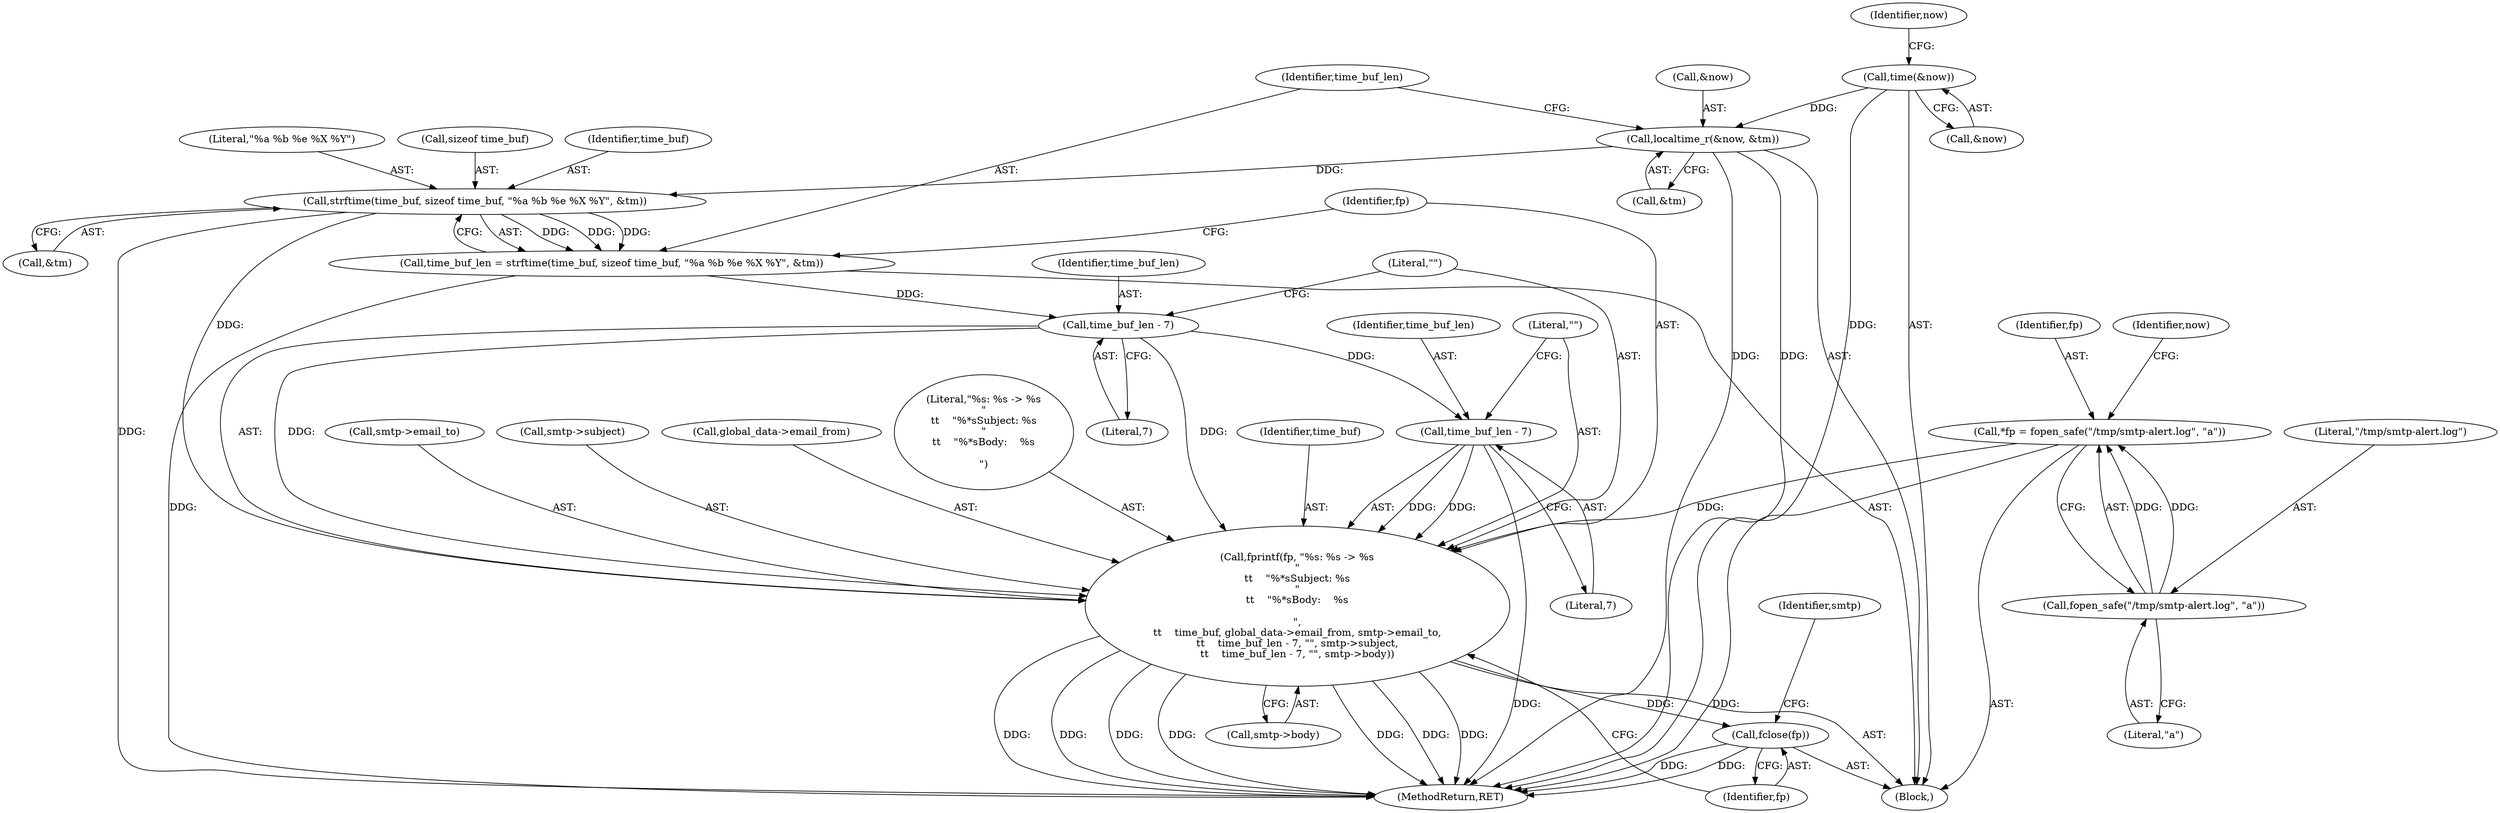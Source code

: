 digraph "0_keepalived_04f2d32871bb3b11d7dc024039952f2fe2750306_1@API" {
"1000130" [label="(Call,fprintf(fp, \"%s: %s -> %s\n\"\n\t\t    \"%*sSubject: %s\n\"\n\t\t    \"%*sBody:    %s\n\n\",\n\t\t    time_buf, global_data->email_from, smtp->email_to,\n\t\t    time_buf_len - 7, \"\", smtp->subject,\n\t\t    time_buf_len - 7, \"\", smtp->body))"];
"1000104" [label="(Call,*fp = fopen_safe(\"/tmp/smtp-alert.log\", \"a\"))"];
"1000106" [label="(Call,fopen_safe(\"/tmp/smtp-alert.log\", \"a\"))"];
"1000123" [label="(Call,strftime(time_buf, sizeof time_buf, \"%a %b %e %X %Y\", &tm))"];
"1000116" [label="(Call,localtime_r(&now, &tm))"];
"1000113" [label="(Call,time(&now))"];
"1000140" [label="(Call,time_buf_len - 7)"];
"1000121" [label="(Call,time_buf_len = strftime(time_buf, sizeof time_buf, \"%a %b %e %X %Y\", &tm))"];
"1000147" [label="(Call,time_buf_len - 7)"];
"1000154" [label="(Call,fclose(fp))"];
"1000105" [label="(Identifier,fp)"];
"1000130" [label="(Call,fprintf(fp, \"%s: %s -> %s\n\"\n\t\t    \"%*sSubject: %s\n\"\n\t\t    \"%*sBody:    %s\n\n\",\n\t\t    time_buf, global_data->email_from, smtp->email_to,\n\t\t    time_buf_len - 7, \"\", smtp->subject,\n\t\t    time_buf_len - 7, \"\", smtp->body))"];
"1000123" [label="(Call,strftime(time_buf, sizeof time_buf, \"%a %b %e %X %Y\", &tm))"];
"1000113" [label="(Call,time(&now))"];
"1000131" [label="(Identifier,fp)"];
"1000140" [label="(Call,time_buf_len - 7)"];
"1000142" [label="(Literal,7)"];
"1000115" [label="(Identifier,now)"];
"1000119" [label="(Call,&tm)"];
"1000137" [label="(Call,smtp->email_to)"];
"1000150" [label="(Literal,\"\")"];
"1000155" [label="(Identifier,fp)"];
"1000122" [label="(Identifier,time_buf_len)"];
"1000144" [label="(Call,smtp->subject)"];
"1000124" [label="(Identifier,time_buf)"];
"1000143" [label="(Literal,\"\")"];
"1000147" [label="(Call,time_buf_len - 7)"];
"1000114" [label="(Call,&now)"];
"1000134" [label="(Call,global_data->email_from)"];
"1000116" [label="(Call,localtime_r(&now, &tm))"];
"1000127" [label="(Literal,\"%a %b %e %X %Y\")"];
"1000118" [label="(Identifier,now)"];
"1000148" [label="(Identifier,time_buf_len)"];
"1000125" [label="(Call,sizeof time_buf)"];
"1000132" [label="(Literal,\"%s: %s -> %s\n\"\n\t\t    \"%*sSubject: %s\n\"\n\t\t    \"%*sBody:    %s\n\n\")"];
"1000117" [label="(Call,&now)"];
"1000108" [label="(Literal,\"a\")"];
"1000157" [label="(Identifier,smtp)"];
"1000128" [label="(Call,&tm)"];
"1000158" [label="(MethodReturn,RET)"];
"1000106" [label="(Call,fopen_safe(\"/tmp/smtp-alert.log\", \"a\"))"];
"1000149" [label="(Literal,7)"];
"1000151" [label="(Call,smtp->body)"];
"1000141" [label="(Identifier,time_buf_len)"];
"1000107" [label="(Literal,\"/tmp/smtp-alert.log\")"];
"1000133" [label="(Identifier,time_buf)"];
"1000104" [label="(Call,*fp = fopen_safe(\"/tmp/smtp-alert.log\", \"a\"))"];
"1000154" [label="(Call,fclose(fp))"];
"1000121" [label="(Call,time_buf_len = strftime(time_buf, sizeof time_buf, \"%a %b %e %X %Y\", &tm))"];
"1000102" [label="(Block,)"];
"1000130" -> "1000102"  [label="AST: "];
"1000130" -> "1000151"  [label="CFG: "];
"1000131" -> "1000130"  [label="AST: "];
"1000132" -> "1000130"  [label="AST: "];
"1000133" -> "1000130"  [label="AST: "];
"1000134" -> "1000130"  [label="AST: "];
"1000137" -> "1000130"  [label="AST: "];
"1000140" -> "1000130"  [label="AST: "];
"1000143" -> "1000130"  [label="AST: "];
"1000144" -> "1000130"  [label="AST: "];
"1000147" -> "1000130"  [label="AST: "];
"1000150" -> "1000130"  [label="AST: "];
"1000151" -> "1000130"  [label="AST: "];
"1000155" -> "1000130"  [label="CFG: "];
"1000130" -> "1000158"  [label="DDG: "];
"1000130" -> "1000158"  [label="DDG: "];
"1000130" -> "1000158"  [label="DDG: "];
"1000130" -> "1000158"  [label="DDG: "];
"1000130" -> "1000158"  [label="DDG: "];
"1000130" -> "1000158"  [label="DDG: "];
"1000130" -> "1000158"  [label="DDG: "];
"1000104" -> "1000130"  [label="DDG: "];
"1000123" -> "1000130"  [label="DDG: "];
"1000140" -> "1000130"  [label="DDG: "];
"1000140" -> "1000130"  [label="DDG: "];
"1000147" -> "1000130"  [label="DDG: "];
"1000147" -> "1000130"  [label="DDG: "];
"1000130" -> "1000154"  [label="DDG: "];
"1000104" -> "1000102"  [label="AST: "];
"1000104" -> "1000106"  [label="CFG: "];
"1000105" -> "1000104"  [label="AST: "];
"1000106" -> "1000104"  [label="AST: "];
"1000115" -> "1000104"  [label="CFG: "];
"1000104" -> "1000158"  [label="DDG: "];
"1000106" -> "1000104"  [label="DDG: "];
"1000106" -> "1000104"  [label="DDG: "];
"1000106" -> "1000108"  [label="CFG: "];
"1000107" -> "1000106"  [label="AST: "];
"1000108" -> "1000106"  [label="AST: "];
"1000123" -> "1000121"  [label="AST: "];
"1000123" -> "1000128"  [label="CFG: "];
"1000124" -> "1000123"  [label="AST: "];
"1000125" -> "1000123"  [label="AST: "];
"1000127" -> "1000123"  [label="AST: "];
"1000128" -> "1000123"  [label="AST: "];
"1000121" -> "1000123"  [label="CFG: "];
"1000123" -> "1000158"  [label="DDG: "];
"1000123" -> "1000121"  [label="DDG: "];
"1000123" -> "1000121"  [label="DDG: "];
"1000123" -> "1000121"  [label="DDG: "];
"1000116" -> "1000123"  [label="DDG: "];
"1000116" -> "1000102"  [label="AST: "];
"1000116" -> "1000119"  [label="CFG: "];
"1000117" -> "1000116"  [label="AST: "];
"1000119" -> "1000116"  [label="AST: "];
"1000122" -> "1000116"  [label="CFG: "];
"1000116" -> "1000158"  [label="DDG: "];
"1000116" -> "1000158"  [label="DDG: "];
"1000113" -> "1000116"  [label="DDG: "];
"1000113" -> "1000102"  [label="AST: "];
"1000113" -> "1000114"  [label="CFG: "];
"1000114" -> "1000113"  [label="AST: "];
"1000118" -> "1000113"  [label="CFG: "];
"1000113" -> "1000158"  [label="DDG: "];
"1000140" -> "1000142"  [label="CFG: "];
"1000141" -> "1000140"  [label="AST: "];
"1000142" -> "1000140"  [label="AST: "];
"1000143" -> "1000140"  [label="CFG: "];
"1000121" -> "1000140"  [label="DDG: "];
"1000140" -> "1000147"  [label="DDG: "];
"1000121" -> "1000102"  [label="AST: "];
"1000122" -> "1000121"  [label="AST: "];
"1000131" -> "1000121"  [label="CFG: "];
"1000121" -> "1000158"  [label="DDG: "];
"1000147" -> "1000149"  [label="CFG: "];
"1000148" -> "1000147"  [label="AST: "];
"1000149" -> "1000147"  [label="AST: "];
"1000150" -> "1000147"  [label="CFG: "];
"1000147" -> "1000158"  [label="DDG: "];
"1000154" -> "1000102"  [label="AST: "];
"1000154" -> "1000155"  [label="CFG: "];
"1000155" -> "1000154"  [label="AST: "];
"1000157" -> "1000154"  [label="CFG: "];
"1000154" -> "1000158"  [label="DDG: "];
"1000154" -> "1000158"  [label="DDG: "];
}
